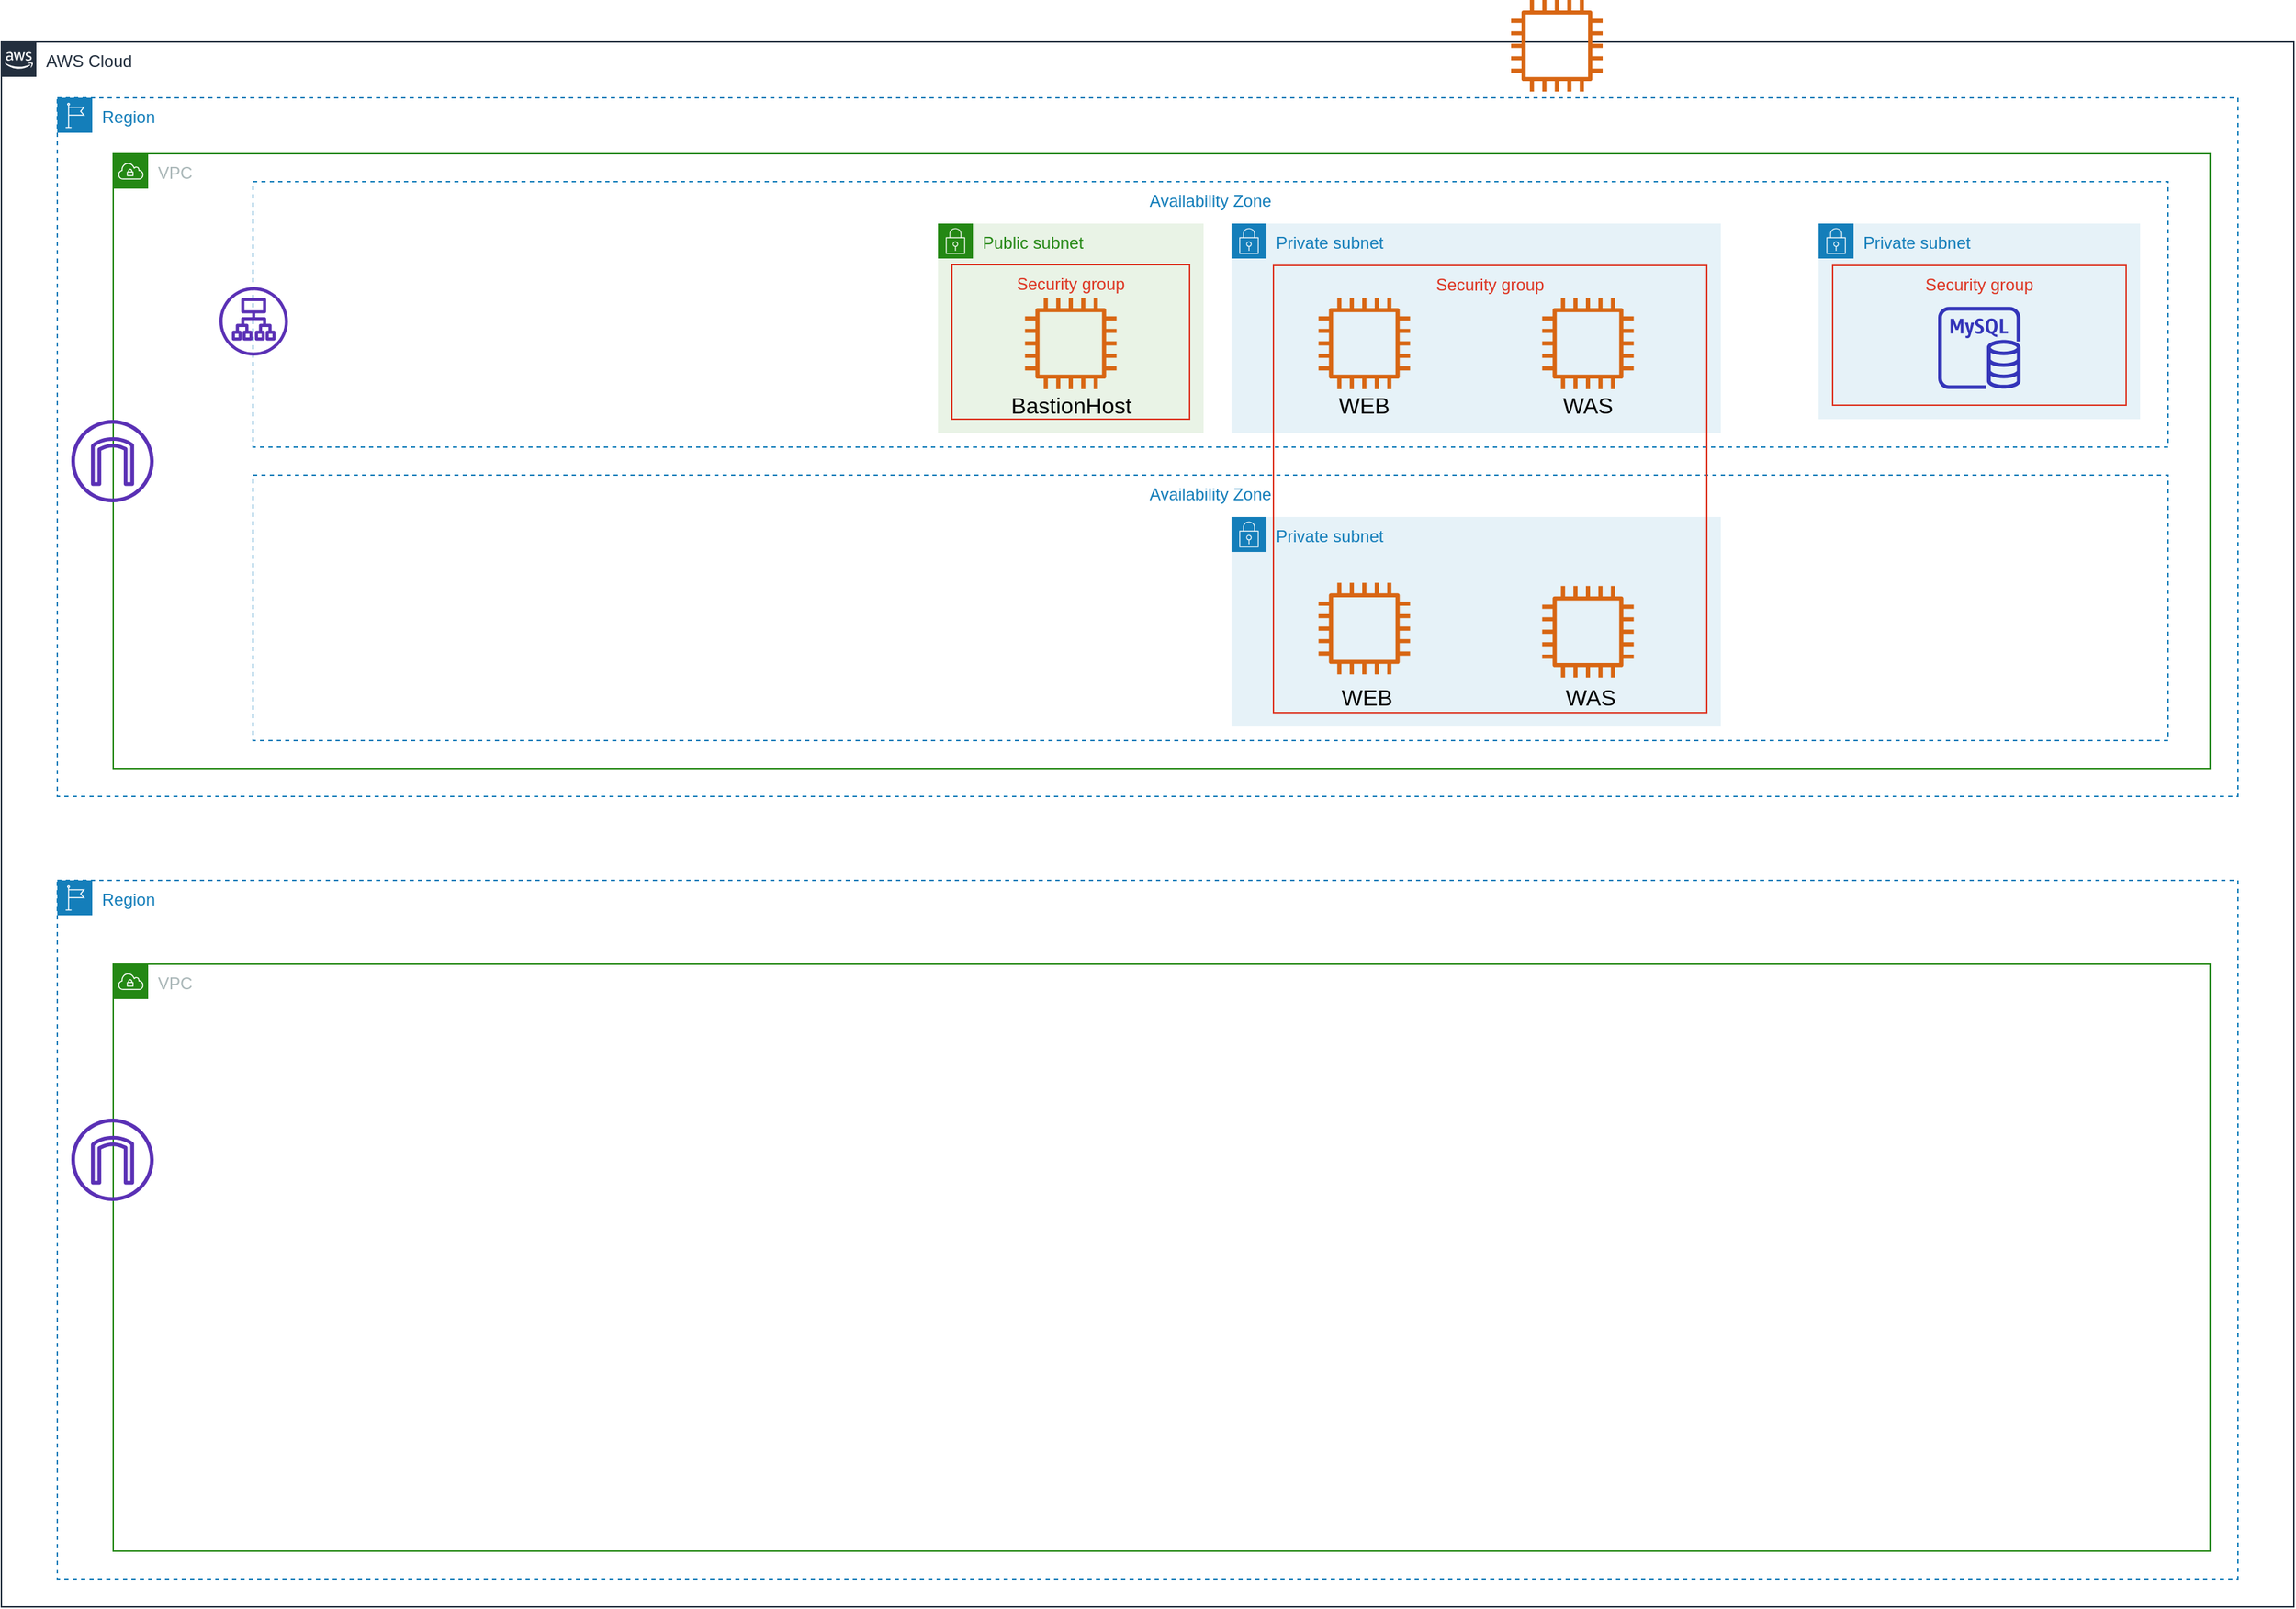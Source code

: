 <mxfile version="14.6.12" type="github" pages="2">
  <diagram id="Ht1M8jgEwFfnCIfOTk4-" name="Page-1">
    <mxGraphModel dx="2551" dy="2286" grid="1" gridSize="10" guides="1" tooltips="1" connect="1" arrows="1" fold="1" page="1" pageScale="1" pageWidth="1920" pageHeight="1200" math="0" shadow="0">
      <root>
        <mxCell id="0" />
        <mxCell id="1" parent="0" />
        <mxCell id="cy6ETndcfH0MfywffZtR-1" value="AWS Cloud" style="points=[[0,0],[0.25,0],[0.5,0],[0.75,0],[1,0],[1,0.25],[1,0.5],[1,0.75],[1,1],[0.75,1],[0.5,1],[0.25,1],[0,1],[0,0.75],[0,0.5],[0,0.25]];outlineConnect=0;gradientColor=none;html=1;whiteSpace=wrap;fontSize=12;fontStyle=0;shape=mxgraph.aws4.group;grIcon=mxgraph.aws4.group_aws_cloud_alt;strokeColor=#232F3E;fillColor=none;verticalAlign=top;align=left;spacingLeft=30;fontColor=#232F3E;dashed=0;" vertex="1" parent="1">
          <mxGeometry x="240" y="40" width="1640" height="1120" as="geometry" />
        </mxCell>
        <mxCell id="cy6ETndcfH0MfywffZtR-2" value="Region" style="points=[[0,0],[0.25,0],[0.5,0],[0.75,0],[1,0],[1,0.25],[1,0.5],[1,0.75],[1,1],[0.75,1],[0.5,1],[0.25,1],[0,1],[0,0.75],[0,0.5],[0,0.25]];outlineConnect=0;gradientColor=none;html=1;whiteSpace=wrap;fontSize=12;fontStyle=0;shape=mxgraph.aws4.group;grIcon=mxgraph.aws4.group_region;strokeColor=#147EBA;fillColor=none;verticalAlign=top;align=left;spacingLeft=30;fontColor=#147EBA;dashed=1;" vertex="1" parent="1">
          <mxGeometry x="280" y="80" width="1560" height="500" as="geometry" />
        </mxCell>
        <mxCell id="cy6ETndcfH0MfywffZtR-3" value="VPC" style="points=[[0,0],[0.25,0],[0.5,0],[0.75,0],[1,0],[1,0.25],[1,0.5],[1,0.75],[1,1],[0.75,1],[0.5,1],[0.25,1],[0,1],[0,0.75],[0,0.5],[0,0.25]];outlineConnect=0;gradientColor=none;html=1;whiteSpace=wrap;fontSize=12;fontStyle=0;shape=mxgraph.aws4.group;grIcon=mxgraph.aws4.group_vpc;strokeColor=#248814;fillColor=none;verticalAlign=top;align=left;spacingLeft=30;fontColor=#AAB7B8;dashed=0;" vertex="1" parent="1">
          <mxGeometry x="320" y="120" width="1500" height="440" as="geometry" />
        </mxCell>
        <mxCell id="cy6ETndcfH0MfywffZtR-4" value="Availability Zone" style="fillColor=none;strokeColor=#147EBA;dashed=1;verticalAlign=top;fontStyle=0;fontColor=#147EBA;" vertex="1" parent="1">
          <mxGeometry x="420" y="140" width="1370" height="190" as="geometry" />
        </mxCell>
        <mxCell id="cy6ETndcfH0MfywffZtR-5" value="Private subnet" style="points=[[0,0],[0.25,0],[0.5,0],[0.75,0],[1,0],[1,0.25],[1,0.5],[1,0.75],[1,1],[0.75,1],[0.5,1],[0.25,1],[0,1],[0,0.75],[0,0.5],[0,0.25]];outlineConnect=0;gradientColor=none;html=1;whiteSpace=wrap;fontSize=12;fontStyle=0;shape=mxgraph.aws4.group;grIcon=mxgraph.aws4.group_security_group;grStroke=0;strokeColor=#147EBA;fillColor=#E6F2F8;verticalAlign=top;align=left;spacingLeft=30;fontColor=#147EBA;dashed=0;" vertex="1" parent="1">
          <mxGeometry x="1540" y="170" width="230" height="140" as="geometry" />
        </mxCell>
        <mxCell id="cy6ETndcfH0MfywffZtR-7" value="" style="outlineConnect=0;fontColor=#232F3E;gradientColor=none;fillColor=#5A30B5;strokeColor=none;dashed=0;verticalLabelPosition=bottom;verticalAlign=top;align=center;html=1;fontSize=12;fontStyle=0;aspect=fixed;pointerEvents=1;shape=mxgraph.aws4.internet_gateway;" vertex="1" parent="1">
          <mxGeometry x="290" y="310.5" width="59" height="59" as="geometry" />
        </mxCell>
        <mxCell id="cy6ETndcfH0MfywffZtR-9" value="" style="outlineConnect=0;fontColor=#232F3E;gradientColor=none;fillColor=#5A30B5;strokeColor=none;dashed=0;verticalLabelPosition=bottom;verticalAlign=top;align=center;html=1;fontSize=12;fontStyle=0;aspect=fixed;pointerEvents=1;shape=mxgraph.aws4.application_load_balancer;" vertex="1" parent="1">
          <mxGeometry x="396" y="215.5" width="49" height="49" as="geometry" />
        </mxCell>
        <mxCell id="cy6ETndcfH0MfywffZtR-12" value="Security group" style="fillColor=none;strokeColor=#DD3522;verticalAlign=top;fontStyle=0;fontColor=#DD3522;" vertex="1" parent="1">
          <mxGeometry x="1550" y="200" width="210" height="100" as="geometry" />
        </mxCell>
        <mxCell id="cy6ETndcfH0MfywffZtR-13" value="" style="outlineConnect=0;fontColor=#232F3E;gradientColor=none;fillColor=#3334B9;strokeColor=none;dashed=0;verticalLabelPosition=bottom;verticalAlign=top;align=center;html=1;fontSize=12;fontStyle=0;aspect=fixed;pointerEvents=1;shape=mxgraph.aws4.rds_mysql_instance;" vertex="1" parent="1">
          <mxGeometry x="1625.5" y="229.5" width="59" height="59" as="geometry" />
        </mxCell>
        <mxCell id="cy6ETndcfH0MfywffZtR-23" value="Region" style="points=[[0,0],[0.25,0],[0.5,0],[0.75,0],[1,0],[1,0.25],[1,0.5],[1,0.75],[1,1],[0.75,1],[0.5,1],[0.25,1],[0,1],[0,0.75],[0,0.5],[0,0.25]];outlineConnect=0;gradientColor=none;html=1;whiteSpace=wrap;fontSize=12;fontStyle=0;shape=mxgraph.aws4.group;grIcon=mxgraph.aws4.group_region;strokeColor=#147EBA;fillColor=none;verticalAlign=top;align=left;spacingLeft=30;fontColor=#147EBA;dashed=1;" vertex="1" parent="1">
          <mxGeometry x="280" y="640" width="1560" height="500" as="geometry" />
        </mxCell>
        <mxCell id="cy6ETndcfH0MfywffZtR-24" value="VPC" style="points=[[0,0],[0.25,0],[0.5,0],[0.75,0],[1,0],[1,0.25],[1,0.5],[1,0.75],[1,1],[0.75,1],[0.5,1],[0.25,1],[0,1],[0,0.75],[0,0.5],[0,0.25]];outlineConnect=0;gradientColor=none;html=1;whiteSpace=wrap;fontSize=12;fontStyle=0;shape=mxgraph.aws4.group;grIcon=mxgraph.aws4.group_vpc;strokeColor=#248814;fillColor=none;verticalAlign=top;align=left;spacingLeft=30;fontColor=#AAB7B8;dashed=0;" vertex="1" parent="1">
          <mxGeometry x="320" y="700" width="1500" height="420" as="geometry" />
        </mxCell>
        <mxCell id="cy6ETndcfH0MfywffZtR-28" value="" style="outlineConnect=0;fontColor=#232F3E;gradientColor=none;fillColor=#5A30B5;strokeColor=none;dashed=0;verticalLabelPosition=bottom;verticalAlign=top;align=center;html=1;fontSize=12;fontStyle=0;aspect=fixed;pointerEvents=1;shape=mxgraph.aws4.internet_gateway;" vertex="1" parent="1">
          <mxGeometry x="290" y="810.5" width="59" height="59" as="geometry" />
        </mxCell>
        <mxCell id="cy6ETndcfH0MfywffZtR-33" value="Availability Zone" style="fillColor=none;strokeColor=#147EBA;dashed=1;verticalAlign=top;fontStyle=0;fontColor=#147EBA;" vertex="1" parent="1">
          <mxGeometry x="420" y="350" width="1370" height="190" as="geometry" />
        </mxCell>
        <mxCell id="cy6ETndcfH0MfywffZtR-34" value="Private subnet" style="points=[[0,0],[0.25,0],[0.5,0],[0.75,0],[1,0],[1,0.25],[1,0.5],[1,0.75],[1,1],[0.75,1],[0.5,1],[0.25,1],[0,1],[0,0.75],[0,0.5],[0,0.25]];outlineConnect=0;gradientColor=none;html=1;whiteSpace=wrap;fontSize=12;fontStyle=0;shape=mxgraph.aws4.group;grIcon=mxgraph.aws4.group_security_group;grStroke=0;strokeColor=#147EBA;fillColor=#E6F2F8;verticalAlign=top;align=left;spacingLeft=30;fontColor=#147EBA;dashed=0;" vertex="1" parent="1">
          <mxGeometry x="1120" y="170" width="350" height="150" as="geometry" />
        </mxCell>
        <mxCell id="cy6ETndcfH0MfywffZtR-37" value="&lt;font style=&quot;font-size: 16px&quot;&gt;WEB&lt;/font&gt;" style="text;html=1;strokeColor=none;fillColor=none;align=center;verticalAlign=middle;whiteSpace=wrap;rounded=0;" vertex="1" parent="1">
          <mxGeometry x="1195" y="289.75" width="40" height="20" as="geometry" />
        </mxCell>
        <mxCell id="cy6ETndcfH0MfywffZtR-38" value="&lt;font style=&quot;font-size: 16px&quot;&gt;WAS&lt;/font&gt;" style="text;html=1;strokeColor=none;fillColor=none;align=center;verticalAlign=middle;whiteSpace=wrap;rounded=0;" vertex="1" parent="1">
          <mxGeometry x="1355" y="289.75" width="40" height="20" as="geometry" />
        </mxCell>
        <mxCell id="cy6ETndcfH0MfywffZtR-39" value="Private subnet" style="points=[[0,0],[0.25,0],[0.5,0],[0.75,0],[1,0],[1,0.25],[1,0.5],[1,0.75],[1,1],[0.75,1],[0.5,1],[0.25,1],[0,1],[0,0.75],[0,0.5],[0,0.25]];outlineConnect=0;gradientColor=none;html=1;whiteSpace=wrap;fontSize=12;fontStyle=0;shape=mxgraph.aws4.group;grIcon=mxgraph.aws4.group_security_group;grStroke=0;strokeColor=#147EBA;fillColor=#E6F2F8;verticalAlign=top;align=left;spacingLeft=30;fontColor=#147EBA;dashed=0;" vertex="1" parent="1">
          <mxGeometry x="1120" y="380" width="350" height="150" as="geometry" />
        </mxCell>
        <mxCell id="cy6ETndcfH0MfywffZtR-42" value="&lt;font style=&quot;font-size: 16px&quot;&gt;WEB&lt;/font&gt;" style="text;html=1;strokeColor=none;fillColor=none;align=center;verticalAlign=middle;whiteSpace=wrap;rounded=0;" vertex="1" parent="1">
          <mxGeometry x="1197" y="498.5" width="40" height="20" as="geometry" />
        </mxCell>
        <mxCell id="cy6ETndcfH0MfywffZtR-43" value="&lt;font style=&quot;font-size: 16px&quot;&gt;WAS&lt;/font&gt;" style="text;html=1;strokeColor=none;fillColor=none;align=center;verticalAlign=middle;whiteSpace=wrap;rounded=0;" vertex="1" parent="1">
          <mxGeometry x="1357" y="498.5" width="40" height="20" as="geometry" />
        </mxCell>
        <mxCell id="cy6ETndcfH0MfywffZtR-46" value="Public subnet" style="points=[[0,0],[0.25,0],[0.5,0],[0.75,0],[1,0],[1,0.25],[1,0.5],[1,0.75],[1,1],[0.75,1],[0.5,1],[0.25,1],[0,1],[0,0.75],[0,0.5],[0,0.25]];outlineConnect=0;gradientColor=none;html=1;whiteSpace=wrap;fontSize=12;fontStyle=0;shape=mxgraph.aws4.group;grIcon=mxgraph.aws4.group_security_group;grStroke=0;strokeColor=#248814;fillColor=#E9F3E6;verticalAlign=top;align=left;spacingLeft=30;fontColor=#248814;dashed=0;" vertex="1" parent="1">
          <mxGeometry x="910" y="170" width="190" height="150" as="geometry" />
        </mxCell>
        <mxCell id="cy6ETndcfH0MfywffZtR-47" value="Security group" style="fillColor=none;strokeColor=#DD3522;verticalAlign=top;fontStyle=0;fontColor=#DD3522;" vertex="1" parent="1">
          <mxGeometry x="920" y="199.5" width="170" height="110.5" as="geometry" />
        </mxCell>
        <mxCell id="cy6ETndcfH0MfywffZtR-50" value="" style="outlineConnect=0;fontColor=#232F3E;gradientColor=none;fillColor=#D86613;strokeColor=none;dashed=0;verticalLabelPosition=bottom;verticalAlign=top;align=center;html=1;fontSize=12;fontStyle=0;aspect=fixed;pointerEvents=1;shape=mxgraph.aws4.instance2;" vertex="1" parent="1">
          <mxGeometry x="1320" y="10" width="65.5" height="65.5" as="geometry" />
        </mxCell>
        <mxCell id="cy6ETndcfH0MfywffZtR-51" value="" style="outlineConnect=0;fontColor=#232F3E;gradientColor=none;fillColor=#D86613;strokeColor=none;dashed=0;verticalLabelPosition=bottom;verticalAlign=top;align=center;html=1;fontSize=12;fontStyle=0;aspect=fixed;pointerEvents=1;shape=mxgraph.aws4.instance2;" vertex="1" parent="1">
          <mxGeometry x="972.25" y="223" width="65.5" height="65.5" as="geometry" />
        </mxCell>
        <mxCell id="cy6ETndcfH0MfywffZtR-52" value="" style="outlineConnect=0;fontColor=#232F3E;gradientColor=none;fillColor=#D86613;strokeColor=none;dashed=0;verticalLabelPosition=bottom;verticalAlign=top;align=center;html=1;fontSize=12;fontStyle=0;aspect=fixed;pointerEvents=1;shape=mxgraph.aws4.instance2;" vertex="1" parent="1">
          <mxGeometry x="1182.25" y="223" width="65.5" height="65.5" as="geometry" />
        </mxCell>
        <mxCell id="cy6ETndcfH0MfywffZtR-53" value="" style="outlineConnect=0;fontColor=#232F3E;gradientColor=none;fillColor=#D86613;strokeColor=none;dashed=0;verticalLabelPosition=bottom;verticalAlign=top;align=center;html=1;fontSize=12;fontStyle=0;aspect=fixed;pointerEvents=1;shape=mxgraph.aws4.instance2;" vertex="1" parent="1">
          <mxGeometry x="1342.25" y="223" width="65.5" height="65.5" as="geometry" />
        </mxCell>
        <mxCell id="cy6ETndcfH0MfywffZtR-54" value="" style="outlineConnect=0;fontColor=#232F3E;gradientColor=none;fillColor=#D86613;strokeColor=none;dashed=0;verticalLabelPosition=bottom;verticalAlign=top;align=center;html=1;fontSize=12;fontStyle=0;aspect=fixed;pointerEvents=1;shape=mxgraph.aws4.instance2;" vertex="1" parent="1">
          <mxGeometry x="1182.25" y="427.13" width="65.5" height="65.5" as="geometry" />
        </mxCell>
        <mxCell id="cy6ETndcfH0MfywffZtR-55" value="" style="outlineConnect=0;fontColor=#232F3E;gradientColor=none;fillColor=#D86613;strokeColor=none;dashed=0;verticalLabelPosition=bottom;verticalAlign=top;align=center;html=1;fontSize=12;fontStyle=0;aspect=fixed;pointerEvents=1;shape=mxgraph.aws4.instance2;" vertex="1" parent="1">
          <mxGeometry x="1342.25" y="429.38" width="65.5" height="65.5" as="geometry" />
        </mxCell>
        <mxCell id="cy6ETndcfH0MfywffZtR-56" value="&lt;font size=&quot;3&quot;&gt;BastionHost&lt;/font&gt;" style="text;html=1;strokeColor=none;fillColor=none;align=center;verticalAlign=middle;whiteSpace=wrap;rounded=0;" vertex="1" parent="1">
          <mxGeometry x="957.5" y="289.75" width="95" height="20" as="geometry" />
        </mxCell>
        <mxCell id="cy6ETndcfH0MfywffZtR-57" value="Security group" style="fillColor=none;strokeColor=#DD3522;verticalAlign=top;fontStyle=0;fontColor=#DD3522;" vertex="1" parent="1">
          <mxGeometry x="1150" y="200" width="310" height="320" as="geometry" />
        </mxCell>
      </root>
    </mxGraphModel>
  </diagram>
  <diagram id="iWDcbCsNbG89AnMKR7Va" name="Page-2">
    <mxGraphModel dx="1488" dy="1333" grid="1" gridSize="10" guides="1" tooltips="1" connect="1" arrows="1" fold="1" page="1" pageScale="1" pageWidth="1920" pageHeight="1200" math="0" shadow="0">
      <root>
        <mxCell id="XeVW6aaBt2hBlzPnMe3L-0" />
        <mxCell id="XeVW6aaBt2hBlzPnMe3L-1" parent="XeVW6aaBt2hBlzPnMe3L-0" />
        <mxCell id="xAv5uIki-PpR82j_W4D4-0" value="AWS Cloud" style="points=[[0,0],[0.25,0],[0.5,0],[0.75,0],[1,0],[1,0.25],[1,0.5],[1,0.75],[1,1],[0.75,1],[0.5,1],[0.25,1],[0,1],[0,0.75],[0,0.5],[0,0.25]];outlineConnect=0;gradientColor=none;html=1;whiteSpace=wrap;fontSize=12;fontStyle=0;shape=mxgraph.aws4.group;grIcon=mxgraph.aws4.group_aws_cloud_alt;strokeColor=#232F3E;fillColor=none;verticalAlign=top;align=left;spacingLeft=30;fontColor=#232F3E;dashed=0;" vertex="1" parent="XeVW6aaBt2hBlzPnMe3L-1">
          <mxGeometry x="240" y="40" width="800" height="1090" as="geometry" />
        </mxCell>
        <mxCell id="xAv5uIki-PpR82j_W4D4-1" value="Region" style="points=[[0,0],[0.25,0],[0.5,0],[0.75,0],[1,0],[1,0.25],[1,0.5],[1,0.75],[1,1],[0.75,1],[0.5,1],[0.25,1],[0,1],[0,0.75],[0,0.5],[0,0.25]];outlineConnect=0;gradientColor=none;html=1;whiteSpace=wrap;fontSize=12;fontStyle=0;shape=mxgraph.aws4.group;grIcon=mxgraph.aws4.group_region;strokeColor=#147EBA;fillColor=none;verticalAlign=top;align=left;spacingLeft=30;fontColor=#147EBA;dashed=1;" vertex="1" parent="XeVW6aaBt2hBlzPnMe3L-1">
          <mxGeometry x="260" y="70" width="760" height="1050" as="geometry" />
        </mxCell>
        <mxCell id="xAv5uIki-PpR82j_W4D4-2" value="VPC" style="points=[[0,0],[0.25,0],[0.5,0],[0.75,0],[1,0],[1,0.25],[1,0.5],[1,0.75],[1,1],[0.75,1],[0.5,1],[0.25,1],[0,1],[0,0.75],[0,0.5],[0,0.25]];outlineConnect=0;gradientColor=none;html=1;whiteSpace=wrap;fontSize=12;fontStyle=0;shape=mxgraph.aws4.group;grIcon=mxgraph.aws4.group_vpc;strokeColor=#248814;fillColor=none;verticalAlign=top;align=left;spacingLeft=30;fontColor=#AAB7B8;dashed=0;" vertex="1" parent="XeVW6aaBt2hBlzPnMe3L-1">
          <mxGeometry x="280" y="110" width="720" height="990" as="geometry" />
        </mxCell>
        <mxCell id="htYIkZqDp2M51uO-s64P-0" value="Availability Zone 2" style="fillColor=none;strokeColor=#147EBA;dashed=1;verticalAlign=top;fontStyle=0;fontColor=#147EBA;" vertex="1" parent="XeVW6aaBt2hBlzPnMe3L-1">
          <mxGeometry x="720" y="150" width="260" height="830" as="geometry" />
        </mxCell>
        <mxCell id="htYIkZqDp2M51uO-s64P-27" value="Private subnet" style="points=[[0,0],[0.25,0],[0.5,0],[0.75,0],[1,0],[1,0.25],[1,0.5],[1,0.75],[1,1],[0.75,1],[0.5,1],[0.25,1],[0,1],[0,0.75],[0,0.5],[0,0.25]];outlineConnect=0;gradientColor=none;html=1;whiteSpace=wrap;fontSize=12;fontStyle=0;shape=mxgraph.aws4.group;grIcon=mxgraph.aws4.group_security_group;grStroke=0;strokeColor=#147EBA;fillColor=#E6F2F8;verticalAlign=top;align=left;spacingLeft=30;fontColor=#147EBA;dashed=0;" vertex="1" parent="XeVW6aaBt2hBlzPnMe3L-1">
          <mxGeometry x="730" y="590" width="240" height="170" as="geometry" />
        </mxCell>
        <mxCell id="xAv5uIki-PpR82j_W4D4-3" value="Availability Zone 1" style="fillColor=none;strokeColor=#147EBA;dashed=1;verticalAlign=top;fontStyle=0;fontColor=#147EBA;" vertex="1" parent="XeVW6aaBt2hBlzPnMe3L-1">
          <mxGeometry x="370" y="150" width="260" height="830" as="geometry" />
        </mxCell>
        <mxCell id="xAv5uIki-PpR82j_W4D4-19" value="Public subnet" style="points=[[0,0],[0.25,0],[0.5,0],[0.75,0],[1,0],[1,0.25],[1,0.5],[1,0.75],[1,1],[0.75,1],[0.5,1],[0.25,1],[0,1],[0,0.75],[0,0.5],[0,0.25]];outlineConnect=0;gradientColor=none;html=1;whiteSpace=wrap;fontSize=12;fontStyle=0;shape=mxgraph.aws4.group;grIcon=mxgraph.aws4.group_security_group;grStroke=0;strokeColor=#248814;fillColor=#E9F3E6;verticalAlign=top;align=left;spacingLeft=30;fontColor=#248814;dashed=0;" vertex="1" parent="XeVW6aaBt2hBlzPnMe3L-1">
          <mxGeometry x="380" y="190" width="240" height="150" as="geometry" />
        </mxCell>
        <mxCell id="xAv5uIki-PpR82j_W4D4-20" value="Security group" style="fillColor=none;strokeColor=#DD3522;verticalAlign=top;fontStyle=0;fontColor=#DD3522;fontSize=11;" vertex="1" parent="XeVW6aaBt2hBlzPnMe3L-1">
          <mxGeometry x="390" y="219.5" width="220" height="110.5" as="geometry" />
        </mxCell>
        <mxCell id="xAv5uIki-PpR82j_W4D4-22" value="" style="outlineConnect=0;fontColor=#232F3E;gradientColor=none;fillColor=#D86613;strokeColor=none;dashed=0;verticalLabelPosition=bottom;verticalAlign=top;align=center;html=1;fontSize=12;fontStyle=0;aspect=fixed;pointerEvents=1;shape=mxgraph.aws4.instance2;" vertex="1" parent="XeVW6aaBt2hBlzPnMe3L-1">
          <mxGeometry x="470.88" y="247.25" width="55" height="55" as="geometry" />
        </mxCell>
        <mxCell id="xAv5uIki-PpR82j_W4D4-27" value="&lt;font size=&quot;3&quot;&gt;Bastion Host&lt;/font&gt;" style="text;html=1;strokeColor=none;fillColor=none;align=center;verticalAlign=middle;whiteSpace=wrap;rounded=0;" vertex="1" parent="XeVW6aaBt2hBlzPnMe3L-1">
          <mxGeometry x="452.5" y="310" width="95" height="20" as="geometry" />
        </mxCell>
        <mxCell id="htYIkZqDp2M51uO-s64P-1" value="Public subnet" style="points=[[0,0],[0.25,0],[0.5,0],[0.75,0],[1,0],[1,0.25],[1,0.5],[1,0.75],[1,1],[0.75,1],[0.5,1],[0.25,1],[0,1],[0,0.75],[0,0.5],[0,0.25]];outlineConnect=0;gradientColor=none;html=1;whiteSpace=wrap;fontSize=12;fontStyle=0;shape=mxgraph.aws4.group;grIcon=mxgraph.aws4.group_security_group;grStroke=0;strokeColor=#248814;fillColor=#E9F3E6;verticalAlign=top;align=left;spacingLeft=30;fontColor=#248814;dashed=0;" vertex="1" parent="XeVW6aaBt2hBlzPnMe3L-1">
          <mxGeometry x="380" y="380" width="240" height="170" as="geometry" />
        </mxCell>
        <mxCell id="htYIkZqDp2M51uO-s64P-2" value="&lt;font style=&quot;font-size: 16px&quot;&gt;WEB&lt;/font&gt;" style="text;html=1;strokeColor=none;fillColor=none;align=center;verticalAlign=middle;whiteSpace=wrap;rounded=0;" vertex="1" parent="XeVW6aaBt2hBlzPnMe3L-1">
          <mxGeometry x="423.38" y="510" width="40" height="20" as="geometry" />
        </mxCell>
        <mxCell id="htYIkZqDp2M51uO-s64P-3" value="" style="outlineConnect=0;fontColor=#232F3E;gradientColor=none;fillColor=#D86613;strokeColor=none;dashed=0;verticalLabelPosition=bottom;verticalAlign=top;align=center;html=1;fontSize=12;fontStyle=0;aspect=fixed;pointerEvents=1;shape=mxgraph.aws4.instance2;" vertex="1" parent="XeVW6aaBt2hBlzPnMe3L-1">
          <mxGeometry x="415.88" y="445.13" width="55" height="55" as="geometry" />
        </mxCell>
        <mxCell id="htYIkZqDp2M51uO-s64P-4" value="Public subnet" style="points=[[0,0],[0.25,0],[0.5,0],[0.75,0],[1,0],[1,0.25],[1,0.5],[1,0.75],[1,1],[0.75,1],[0.5,1],[0.25,1],[0,1],[0,0.75],[0,0.5],[0,0.25]];outlineConnect=0;gradientColor=none;html=1;whiteSpace=wrap;fontSize=12;fontStyle=0;shape=mxgraph.aws4.group;grIcon=mxgraph.aws4.group_security_group;grStroke=0;strokeColor=#248814;fillColor=#E9F3E6;verticalAlign=top;align=left;spacingLeft=30;fontColor=#248814;dashed=0;" vertex="1" parent="XeVW6aaBt2hBlzPnMe3L-1">
          <mxGeometry x="730" y="380" width="240" height="170" as="geometry" />
        </mxCell>
        <mxCell id="htYIkZqDp2M51uO-s64P-7" value="Security group" style="fillColor=none;strokeColor=#DD3522;verticalAlign=top;fontStyle=0;fontColor=#DD3522;fontSize=11;" vertex="1" parent="XeVW6aaBt2hBlzPnMe3L-1">
          <mxGeometry x="390" y="410" width="570" height="130" as="geometry" />
        </mxCell>
        <mxCell id="htYIkZqDp2M51uO-s64P-9" value="&lt;font style=&quot;font-size: 11px&quot;&gt;Auto Scaling group&lt;/font&gt;" style="points=[[0,0],[0.25,0],[0.5,0],[0.75,0],[1,0],[1,0.25],[1,0.5],[1,0.75],[1,1],[0.75,1],[0.5,1],[0.25,1],[0,1],[0,0.75],[0,0.5],[0,0.25]];outlineConnect=0;gradientColor=none;html=1;whiteSpace=wrap;fontSize=12;fontStyle=0;shape=mxgraph.aws4.groupCenter;grIcon=mxgraph.aws4.group_auto_scaling_group;grStroke=1;strokeColor=#D86613;fillColor=none;verticalAlign=top;align=center;fontColor=#D86613;dashed=1;spacingTop=25;" vertex="1" parent="XeVW6aaBt2hBlzPnMe3L-1">
          <mxGeometry x="500" y="440" width="350" height="90" as="geometry" />
        </mxCell>
        <mxCell id="htYIkZqDp2M51uO-s64P-10" value="&lt;font style=&quot;font-size: 11px;&quot;&gt;AutoScaling&lt;br style=&quot;font-size: 11px;&quot;&gt;Instance&lt;br style=&quot;font-size: 11px;&quot;&gt;&lt;/font&gt;" style="text;html=1;strokeColor=none;fillColor=none;align=center;verticalAlign=middle;whiteSpace=wrap;rounded=0;fontSize=11;spacingTop=-6;" vertex="1" parent="XeVW6aaBt2hBlzPnMe3L-1">
          <mxGeometry x="514.63" y="505" width="97.25" height="30" as="geometry" />
        </mxCell>
        <mxCell id="htYIkZqDp2M51uO-s64P-11" value="" style="outlineConnect=0;fontColor=#232F3E;gradientColor=none;fillColor=#D86613;strokeColor=none;dashed=0;verticalLabelPosition=bottom;verticalAlign=top;align=center;html=1;fontSize=12;fontStyle=0;aspect=fixed;pointerEvents=1;shape=mxgraph.aws4.instance2;" vertex="1" parent="XeVW6aaBt2hBlzPnMe3L-1">
          <mxGeometry x="535.76" y="447.5" width="55" height="55" as="geometry" />
        </mxCell>
        <mxCell id="htYIkZqDp2M51uO-s64P-14" value="&lt;font style=&quot;font-size: 11px;&quot;&gt;AutoScaling&lt;br style=&quot;font-size: 11px;&quot;&gt;Instance&lt;br style=&quot;font-size: 11px;&quot;&gt;&lt;/font&gt;" style="text;html=1;strokeColor=none;fillColor=none;align=center;verticalAlign=middle;whiteSpace=wrap;rounded=0;fontSize=11;spacingTop=-6;" vertex="1" parent="XeVW6aaBt2hBlzPnMe3L-1">
          <mxGeometry x="730" y="505" width="97.25" height="30" as="geometry" />
        </mxCell>
        <mxCell id="htYIkZqDp2M51uO-s64P-15" value="" style="outlineConnect=0;fontColor=#232F3E;gradientColor=none;fillColor=#D86613;strokeColor=none;dashed=0;verticalLabelPosition=bottom;verticalAlign=top;align=center;html=1;fontSize=12;fontStyle=0;aspect=fixed;pointerEvents=1;shape=mxgraph.aws4.instance2;" vertex="1" parent="XeVW6aaBt2hBlzPnMe3L-1">
          <mxGeometry x="749.25" y="447.5" width="55" height="55" as="geometry" />
        </mxCell>
        <mxCell id="htYIkZqDp2M51uO-s64P-16" value="Private subnet" style="points=[[0,0],[0.25,0],[0.5,0],[0.75,0],[1,0],[1,0.25],[1,0.5],[1,0.75],[1,1],[0.75,1],[0.5,1],[0.25,1],[0,1],[0,0.75],[0,0.5],[0,0.25]];outlineConnect=0;gradientColor=none;html=1;whiteSpace=wrap;fontSize=12;fontStyle=0;shape=mxgraph.aws4.group;grIcon=mxgraph.aws4.group_security_group;grStroke=0;strokeColor=#147EBA;fillColor=#E6F2F8;verticalAlign=top;align=left;spacingLeft=30;fontColor=#147EBA;dashed=0;" vertex="1" parent="XeVW6aaBt2hBlzPnMe3L-1">
          <mxGeometry x="380" y="590" width="240" height="170" as="geometry" />
        </mxCell>
        <mxCell id="htYIkZqDp2M51uO-s64P-18" value="&lt;font style=&quot;font-size: 16px&quot;&gt;WAS&lt;/font&gt;" style="text;html=1;strokeColor=none;fillColor=none;align=center;verticalAlign=middle;whiteSpace=wrap;rounded=0;" vertex="1" parent="XeVW6aaBt2hBlzPnMe3L-1">
          <mxGeometry x="423.38" y="720" width="40" height="20" as="geometry" />
        </mxCell>
        <mxCell id="htYIkZqDp2M51uO-s64P-19" value="" style="outlineConnect=0;fontColor=#232F3E;gradientColor=none;fillColor=#D86613;strokeColor=none;dashed=0;verticalLabelPosition=bottom;verticalAlign=top;align=center;html=1;fontSize=12;fontStyle=0;aspect=fixed;pointerEvents=1;shape=mxgraph.aws4.instance2;" vertex="1" parent="XeVW6aaBt2hBlzPnMe3L-1">
          <mxGeometry x="415.88" y="660" width="55" height="55" as="geometry" />
        </mxCell>
        <mxCell id="htYIkZqDp2M51uO-s64P-20" value="Security group" style="fillColor=none;strokeColor=#DD3522;verticalAlign=top;fontStyle=0;fontColor=#DD3522;fontSize=11;" vertex="1" parent="XeVW6aaBt2hBlzPnMe3L-1">
          <mxGeometry x="390" y="620" width="570" height="130" as="geometry" />
        </mxCell>
        <mxCell id="htYIkZqDp2M51uO-s64P-21" value="&lt;font style=&quot;font-size: 11px&quot;&gt;Auto Scaling group&lt;/font&gt;" style="points=[[0,0],[0.25,0],[0.5,0],[0.75,0],[1,0],[1,0.25],[1,0.5],[1,0.75],[1,1],[0.75,1],[0.5,1],[0.25,1],[0,1],[0,0.75],[0,0.5],[0,0.25]];outlineConnect=0;gradientColor=none;html=1;whiteSpace=wrap;fontSize=12;fontStyle=0;shape=mxgraph.aws4.groupCenter;grIcon=mxgraph.aws4.group_auto_scaling_group;grStroke=1;strokeColor=#D86613;fillColor=none;verticalAlign=top;align=center;fontColor=#D86613;dashed=1;spacingTop=25;" vertex="1" parent="XeVW6aaBt2hBlzPnMe3L-1">
          <mxGeometry x="500" y="650" width="350" height="90" as="geometry" />
        </mxCell>
        <mxCell id="htYIkZqDp2M51uO-s64P-22" value="&lt;font style=&quot;font-size: 11px;&quot;&gt;AutoScaling&lt;br style=&quot;font-size: 11px;&quot;&gt;Instance&lt;br style=&quot;font-size: 11px;&quot;&gt;&lt;/font&gt;" style="text;html=1;strokeColor=none;fillColor=none;align=center;verticalAlign=middle;whiteSpace=wrap;rounded=0;fontSize=11;spacingTop=-6;" vertex="1" parent="XeVW6aaBt2hBlzPnMe3L-1">
          <mxGeometry x="514.63" y="715" width="97.25" height="30" as="geometry" />
        </mxCell>
        <mxCell id="htYIkZqDp2M51uO-s64P-23" value="" style="outlineConnect=0;fontColor=#232F3E;gradientColor=none;fillColor=#D86613;strokeColor=none;dashed=0;verticalLabelPosition=bottom;verticalAlign=top;align=center;html=1;fontSize=12;fontStyle=0;aspect=fixed;pointerEvents=1;shape=mxgraph.aws4.instance2;" vertex="1" parent="XeVW6aaBt2hBlzPnMe3L-1">
          <mxGeometry x="535.76" y="658.5" width="55" height="55" as="geometry" />
        </mxCell>
        <mxCell id="htYIkZqDp2M51uO-s64P-25" value="&lt;font style=&quot;font-size: 11px;&quot;&gt;AutoScaling&lt;br style=&quot;font-size: 11px;&quot;&gt;Instance&lt;br style=&quot;font-size: 11px;&quot;&gt;&lt;/font&gt;" style="text;html=1;strokeColor=none;fillColor=none;align=center;verticalAlign=middle;whiteSpace=wrap;rounded=0;fontSize=11;spacingTop=-6;" vertex="1" parent="XeVW6aaBt2hBlzPnMe3L-1">
          <mxGeometry x="730" y="715" width="97.25" height="30" as="geometry" />
        </mxCell>
        <mxCell id="htYIkZqDp2M51uO-s64P-26" value="" style="outlineConnect=0;fontColor=#232F3E;gradientColor=none;fillColor=#D86613;strokeColor=none;dashed=0;verticalLabelPosition=bottom;verticalAlign=top;align=center;html=1;fontSize=12;fontStyle=0;aspect=fixed;pointerEvents=1;shape=mxgraph.aws4.instance2;" vertex="1" parent="XeVW6aaBt2hBlzPnMe3L-1">
          <mxGeometry x="749.25" y="658.5" width="55" height="55" as="geometry" />
        </mxCell>
        <mxCell id="htYIkZqDp2M51uO-s64P-28" value="Private subnet" style="points=[[0,0],[0.25,0],[0.5,0],[0.75,0],[1,0],[1,0.25],[1,0.5],[1,0.75],[1,1],[0.75,1],[0.5,1],[0.25,1],[0,1],[0,0.75],[0,0.5],[0,0.25]];outlineConnect=0;gradientColor=none;html=1;whiteSpace=wrap;fontSize=12;fontStyle=0;shape=mxgraph.aws4.group;grIcon=mxgraph.aws4.group_security_group;grStroke=0;strokeColor=#147EBA;fillColor=#E6F2F8;verticalAlign=top;align=left;spacingLeft=30;fontColor=#147EBA;dashed=0;" vertex="1" parent="XeVW6aaBt2hBlzPnMe3L-1">
          <mxGeometry x="730" y="800" width="240" height="170" as="geometry" />
        </mxCell>
        <mxCell id="htYIkZqDp2M51uO-s64P-29" value="Private subnet" style="points=[[0,0],[0.25,0],[0.5,0],[0.75,0],[1,0],[1,0.25],[1,0.5],[1,0.75],[1,1],[0.75,1],[0.5,1],[0.25,1],[0,1],[0,0.75],[0,0.5],[0,0.25]];outlineConnect=0;gradientColor=none;html=1;whiteSpace=wrap;fontSize=12;fontStyle=0;shape=mxgraph.aws4.group;grIcon=mxgraph.aws4.group_security_group;grStroke=0;strokeColor=#147EBA;fillColor=#E6F2F8;verticalAlign=top;align=left;spacingLeft=30;fontColor=#147EBA;dashed=0;" vertex="1" parent="XeVW6aaBt2hBlzPnMe3L-1">
          <mxGeometry x="380" y="800" width="240" height="170" as="geometry" />
        </mxCell>
        <mxCell id="htYIkZqDp2M51uO-s64P-31" value="Security group" style="fillColor=none;strokeColor=#DD3522;verticalAlign=top;fontStyle=0;fontColor=#DD3522;fontSize=11;" vertex="1" parent="XeVW6aaBt2hBlzPnMe3L-1">
          <mxGeometry x="390" y="830" width="220" height="130" as="geometry" />
        </mxCell>
        <mxCell id="htYIkZqDp2M51uO-s64P-32" value="Security group" style="fillColor=none;strokeColor=#DD3522;verticalAlign=top;fontStyle=0;fontColor=#DD3522;fontSize=11;" vertex="1" parent="XeVW6aaBt2hBlzPnMe3L-1">
          <mxGeometry x="740" y="830" width="220" height="130" as="geometry" />
        </mxCell>
        <mxCell id="htYIkZqDp2M51uO-s64P-106" style="edgeStyle=orthogonalEdgeStyle;rounded=0;orthogonalLoop=1;jettySize=auto;html=1;fontSize=11;strokeWidth=2;" edge="1" parent="XeVW6aaBt2hBlzPnMe3L-1" source="htYIkZqDp2M51uO-s64P-33" target="htYIkZqDp2M51uO-s64P-43">
          <mxGeometry relative="1" as="geometry" />
        </mxCell>
        <mxCell id="htYIkZqDp2M51uO-s64P-33" value="" style="outlineConnect=0;fontColor=#232F3E;gradientColor=none;fillColor=#3334B9;strokeColor=none;dashed=0;verticalLabelPosition=bottom;verticalAlign=top;align=center;html=1;fontSize=12;fontStyle=0;aspect=fixed;pointerEvents=1;shape=mxgraph.aws4.elasticache_for_redis;" vertex="1" parent="XeVW6aaBt2hBlzPnMe3L-1">
          <mxGeometry x="408.38" y="870.68" width="55" height="48.65" as="geometry" />
        </mxCell>
        <mxCell id="htYIkZqDp2M51uO-s64P-34" value="" style="points=[[0,0,0],[0.25,0,0],[0.5,0,0],[0.75,0,0],[1,0,0],[0,1,0],[0.25,1,0],[0.5,1,0],[0.75,1,0],[1,1,0],[0,0.25,0],[0,0.5,0],[0,0.75,0],[1,0.25,0],[1,0.5,0],[1,0.75,0]];points=[[0,0,0],[0.25,0,0],[0.5,0,0],[0.75,0,0],[1,0,0],[0,1,0],[0.25,1,0],[0.5,1,0],[0.75,1,0],[1,1,0],[0,0.25,0],[0,0.5,0],[0,0.75,0],[1,0.25,0],[1,0.5,0],[1,0.75,0]];outlineConnect=0;fontColor=#232F3E;gradientColor=#F34482;gradientDirection=north;fillColor=#BC1356;strokeColor=#ffffff;dashed=0;verticalLabelPosition=bottom;verticalAlign=top;align=center;html=1;fontSize=12;fontStyle=0;aspect=fixed;shape=mxgraph.aws4.resourceIcon;resIcon=mxgraph.aws4.cloudwatch_2;" vertex="1" parent="XeVW6aaBt2hBlzPnMe3L-1">
          <mxGeometry x="290" y="445.13" width="55" height="55" as="geometry" />
        </mxCell>
        <mxCell id="htYIkZqDp2M51uO-s64P-37" value="" style="outlineConnect=0;fontColor=#232F3E;gradientColor=none;fillColor=#5A30B5;strokeColor=none;dashed=0;verticalLabelPosition=bottom;verticalAlign=top;align=center;html=1;fontSize=12;fontStyle=0;aspect=fixed;pointerEvents=1;shape=mxgraph.aws4.internet_gateway;" vertex="1" parent="XeVW6aaBt2hBlzPnMe3L-1">
          <mxGeometry x="642.5" y="82" width="55" height="55" as="geometry" />
        </mxCell>
        <mxCell id="htYIkZqDp2M51uO-s64P-38" value="" style="outlineConnect=0;fontColor=#232F3E;gradientColor=none;fillColor=#5A30B5;strokeColor=none;dashed=0;verticalLabelPosition=bottom;verticalAlign=top;align=center;html=1;fontSize=12;fontStyle=0;aspect=fixed;pointerEvents=1;shape=mxgraph.aws4.application_load_balancer;" vertex="1" parent="XeVW6aaBt2hBlzPnMe3L-1">
          <mxGeometry x="642.5" y="190" width="55" height="55" as="geometry" />
        </mxCell>
        <mxCell id="htYIkZqDp2M51uO-s64P-41" value="&lt;font size=&quot;3&quot;&gt;Master&lt;/font&gt;" style="text;html=1;strokeColor=none;fillColor=none;align=center;verticalAlign=middle;whiteSpace=wrap;rounded=0;" vertex="1" parent="XeVW6aaBt2hBlzPnMe3L-1">
          <mxGeometry x="505.88" y="930" width="95" height="20" as="geometry" />
        </mxCell>
        <mxCell id="htYIkZqDp2M51uO-s64P-105" style="edgeStyle=orthogonalEdgeStyle;rounded=0;orthogonalLoop=1;jettySize=auto;html=1;fontSize=11;strokeWidth=2;" edge="1" parent="XeVW6aaBt2hBlzPnMe3L-1" source="htYIkZqDp2M51uO-s64P-43" target="htYIkZqDp2M51uO-s64P-44">
          <mxGeometry relative="1" as="geometry" />
        </mxCell>
        <mxCell id="htYIkZqDp2M51uO-s64P-43" value="" style="outlineConnect=0;fontColor=#232F3E;gradientColor=none;fillColor=#3334B9;strokeColor=none;dashed=0;verticalLabelPosition=bottom;verticalAlign=top;align=center;html=1;fontSize=12;fontStyle=0;aspect=fixed;pointerEvents=1;shape=mxgraph.aws4.rds_instance;" vertex="1" parent="XeVW6aaBt2hBlzPnMe3L-1">
          <mxGeometry x="525.88" y="867.505" width="55" height="55" as="geometry" />
        </mxCell>
        <mxCell id="htYIkZqDp2M51uO-s64P-44" value="" style="outlineConnect=0;fontColor=#232F3E;gradientColor=none;fillColor=#3334B9;strokeColor=none;dashed=0;verticalLabelPosition=bottom;verticalAlign=top;align=center;html=1;fontSize=12;fontStyle=0;aspect=fixed;pointerEvents=1;shape=mxgraph.aws4.rds_instance;" vertex="1" parent="XeVW6aaBt2hBlzPnMe3L-1">
          <mxGeometry x="822.5" y="867.5" width="55" height="55" as="geometry" />
        </mxCell>
        <mxCell id="htYIkZqDp2M51uO-s64P-45" value="&lt;font size=&quot;3&quot;&gt;Stand-by&lt;/font&gt;" style="text;html=1;strokeColor=none;fillColor=none;align=center;verticalAlign=middle;whiteSpace=wrap;rounded=0;" vertex="1" parent="XeVW6aaBt2hBlzPnMe3L-1">
          <mxGeometry x="802.5" y="930" width="95" height="20" as="geometry" />
        </mxCell>
        <mxCell id="htYIkZqDp2M51uO-s64P-46" value="&lt;font style=&quot;font-size: 11px&quot;&gt;ElastiCache&lt;br&gt;of Redis&lt;br style=&quot;font-size: 11px&quot;&gt;&lt;/font&gt;" style="text;html=1;strokeColor=none;fillColor=none;align=center;verticalAlign=middle;whiteSpace=wrap;rounded=0;fontSize=11;spacingTop=-6;" vertex="1" parent="XeVW6aaBt2hBlzPnMe3L-1">
          <mxGeometry x="387.26" y="930" width="97.25" height="30" as="geometry" />
        </mxCell>
        <mxCell id="htYIkZqDp2M51uO-s64P-99" style="edgeStyle=orthogonalEdgeStyle;rounded=0;orthogonalLoop=1;jettySize=auto;html=1;fontSize=11;strokeWidth=2;" edge="1" parent="XeVW6aaBt2hBlzPnMe3L-1" source="htYIkZqDp2M51uO-s64P-47" target="htYIkZqDp2M51uO-s64P-94">
          <mxGeometry relative="1" as="geometry" />
        </mxCell>
        <mxCell id="htYIkZqDp2M51uO-s64P-47" value="" style="outlineConnect=0;fontColor=#232F3E;gradientColor=none;fillColor=#277116;strokeColor=none;dashed=0;verticalLabelPosition=bottom;verticalAlign=top;align=center;html=1;fontSize=12;fontStyle=0;aspect=fixed;pointerEvents=1;shape=mxgraph.aws4.bucket_with_objects;" vertex="1" parent="XeVW6aaBt2hBlzPnMe3L-1">
          <mxGeometry x="642.5" y="1000" width="55" height="57.2" as="geometry" />
        </mxCell>
        <mxCell id="htYIkZqDp2M51uO-s64P-48" value="&lt;font size=&quot;3&quot;&gt;S3&lt;/font&gt;" style="text;html=1;strokeColor=none;fillColor=none;align=center;verticalAlign=middle;whiteSpace=wrap;rounded=0;" vertex="1" parent="XeVW6aaBt2hBlzPnMe3L-1">
          <mxGeometry x="622.5" y="1069" width="95" height="20" as="geometry" />
        </mxCell>
        <mxCell id="htYIkZqDp2M51uO-s64P-51" value="AWS Cloud" style="points=[[0,0],[0.25,0],[0.5,0],[0.75,0],[1,0],[1,0.25],[1,0.5],[1,0.75],[1,1],[0.75,1],[0.5,1],[0.25,1],[0,1],[0,0.75],[0,0.5],[0,0.25]];outlineConnect=0;gradientColor=none;html=1;whiteSpace=wrap;fontSize=12;fontStyle=0;shape=mxgraph.aws4.group;grIcon=mxgraph.aws4.group_aws_cloud_alt;strokeColor=#232F3E;fillColor=none;verticalAlign=top;align=left;spacingLeft=30;fontColor=#232F3E;dashed=0;" vertex="1" parent="XeVW6aaBt2hBlzPnMe3L-1">
          <mxGeometry x="1160" y="40" width="730" height="1090" as="geometry" />
        </mxCell>
        <mxCell id="htYIkZqDp2M51uO-s64P-52" value="Region" style="points=[[0,0],[0.25,0],[0.5,0],[0.75,0],[1,0],[1,0.25],[1,0.5],[1,0.75],[1,1],[0.75,1],[0.5,1],[0.25,1],[0,1],[0,0.75],[0,0.5],[0,0.25]];outlineConnect=0;gradientColor=none;html=1;whiteSpace=wrap;fontSize=12;fontStyle=0;shape=mxgraph.aws4.group;grIcon=mxgraph.aws4.group_region;strokeColor=#147EBA;fillColor=none;verticalAlign=top;align=left;spacingLeft=30;fontColor=#147EBA;dashed=1;" vertex="1" parent="XeVW6aaBt2hBlzPnMe3L-1">
          <mxGeometry x="1180" y="70" width="690" height="1050" as="geometry" />
        </mxCell>
        <mxCell id="htYIkZqDp2M51uO-s64P-53" value="VPC" style="points=[[0,0],[0.25,0],[0.5,0],[0.75,0],[1,0],[1,0.25],[1,0.5],[1,0.75],[1,1],[0.75,1],[0.5,1],[0.25,1],[0,1],[0,0.75],[0,0.5],[0,0.25]];outlineConnect=0;gradientColor=none;html=1;whiteSpace=wrap;fontSize=12;fontStyle=0;shape=mxgraph.aws4.group;grIcon=mxgraph.aws4.group_vpc;strokeColor=#248814;fillColor=none;verticalAlign=top;align=left;spacingLeft=30;fontColor=#AAB7B8;dashed=0;" vertex="1" parent="XeVW6aaBt2hBlzPnMe3L-1">
          <mxGeometry x="1200" y="110" width="650" height="990" as="geometry" />
        </mxCell>
        <mxCell id="htYIkZqDp2M51uO-s64P-54" value="Availability Zone" style="fillColor=none;strokeColor=#147EBA;dashed=1;verticalAlign=top;fontStyle=0;fontColor=#147EBA;" vertex="1" parent="XeVW6aaBt2hBlzPnMe3L-1">
          <mxGeometry x="1570" y="150" width="260" height="830" as="geometry" />
        </mxCell>
        <mxCell id="htYIkZqDp2M51uO-s64P-55" value="Private subnet" style="points=[[0,0],[0.25,0],[0.5,0],[0.75,0],[1,0],[1,0.25],[1,0.5],[1,0.75],[1,1],[0.75,1],[0.5,1],[0.25,1],[0,1],[0,0.75],[0,0.5],[0,0.25]];outlineConnect=0;gradientColor=none;html=1;whiteSpace=wrap;fontSize=12;fontStyle=0;shape=mxgraph.aws4.group;grIcon=mxgraph.aws4.group_security_group;grStroke=0;strokeColor=#147EBA;fillColor=#E6F2F8;verticalAlign=top;align=left;spacingLeft=30;fontColor=#147EBA;dashed=0;" vertex="1" parent="XeVW6aaBt2hBlzPnMe3L-1">
          <mxGeometry x="1580" y="590" width="240" height="170" as="geometry" />
        </mxCell>
        <mxCell id="htYIkZqDp2M51uO-s64P-56" value="Availability Zone" style="fillColor=none;strokeColor=#147EBA;dashed=1;verticalAlign=top;fontStyle=0;fontColor=#147EBA;" vertex="1" parent="XeVW6aaBt2hBlzPnMe3L-1">
          <mxGeometry x="1220" y="150" width="260" height="830" as="geometry" />
        </mxCell>
        <mxCell id="htYIkZqDp2M51uO-s64P-57" value="Public subnet" style="points=[[0,0],[0.25,0],[0.5,0],[0.75,0],[1,0],[1,0.25],[1,0.5],[1,0.75],[1,1],[0.75,1],[0.5,1],[0.25,1],[0,1],[0,0.75],[0,0.5],[0,0.25]];outlineConnect=0;gradientColor=none;html=1;whiteSpace=wrap;fontSize=12;fontStyle=0;shape=mxgraph.aws4.group;grIcon=mxgraph.aws4.group_security_group;grStroke=0;strokeColor=#248814;fillColor=#E9F3E6;verticalAlign=top;align=left;spacingLeft=30;fontColor=#248814;dashed=0;" vertex="1" parent="XeVW6aaBt2hBlzPnMe3L-1">
          <mxGeometry x="1230" y="190" width="240" height="150" as="geometry" />
        </mxCell>
        <mxCell id="htYIkZqDp2M51uO-s64P-58" value="Security group" style="fillColor=none;strokeColor=#DD3522;verticalAlign=top;fontStyle=0;fontColor=#DD3522;fontSize=11;" vertex="1" parent="XeVW6aaBt2hBlzPnMe3L-1">
          <mxGeometry x="1240" y="219.5" width="220" height="110.5" as="geometry" />
        </mxCell>
        <mxCell id="htYIkZqDp2M51uO-s64P-59" value="" style="outlineConnect=0;fontColor=#232F3E;gradientColor=none;fillColor=#D86613;strokeColor=none;dashed=0;verticalLabelPosition=bottom;verticalAlign=top;align=center;html=1;fontSize=12;fontStyle=0;aspect=fixed;pointerEvents=1;shape=mxgraph.aws4.instance2;" vertex="1" parent="XeVW6aaBt2hBlzPnMe3L-1">
          <mxGeometry x="1320.88" y="247.25" width="55" height="55" as="geometry" />
        </mxCell>
        <mxCell id="htYIkZqDp2M51uO-s64P-60" value="&lt;font size=&quot;3&quot;&gt;Bastion Host&lt;/font&gt;" style="text;html=1;strokeColor=none;fillColor=none;align=center;verticalAlign=middle;whiteSpace=wrap;rounded=0;" vertex="1" parent="XeVW6aaBt2hBlzPnMe3L-1">
          <mxGeometry x="1302.5" y="310" width="95" height="20" as="geometry" />
        </mxCell>
        <mxCell id="htYIkZqDp2M51uO-s64P-61" value="Public subnet" style="points=[[0,0],[0.25,0],[0.5,0],[0.75,0],[1,0],[1,0.25],[1,0.5],[1,0.75],[1,1],[0.75,1],[0.5,1],[0.25,1],[0,1],[0,0.75],[0,0.5],[0,0.25]];outlineConnect=0;gradientColor=none;html=1;whiteSpace=wrap;fontSize=12;fontStyle=0;shape=mxgraph.aws4.group;grIcon=mxgraph.aws4.group_security_group;grStroke=0;strokeColor=#248814;fillColor=#E9F3E6;verticalAlign=top;align=left;spacingLeft=30;fontColor=#248814;dashed=0;" vertex="1" parent="XeVW6aaBt2hBlzPnMe3L-1">
          <mxGeometry x="1230" y="380" width="240" height="170" as="geometry" />
        </mxCell>
        <mxCell id="htYIkZqDp2M51uO-s64P-62" value="&lt;font style=&quot;font-size: 16px&quot;&gt;WEB&lt;/font&gt;" style="text;html=1;strokeColor=none;fillColor=none;align=center;verticalAlign=middle;whiteSpace=wrap;rounded=0;" vertex="1" parent="XeVW6aaBt2hBlzPnMe3L-1">
          <mxGeometry x="1273.38" y="510" width="40" height="20" as="geometry" />
        </mxCell>
        <mxCell id="htYIkZqDp2M51uO-s64P-63" value="" style="outlineConnect=0;fontColor=#232F3E;gradientColor=none;fillColor=#D86613;strokeColor=none;dashed=0;verticalLabelPosition=bottom;verticalAlign=top;align=center;html=1;fontSize=12;fontStyle=0;aspect=fixed;pointerEvents=1;shape=mxgraph.aws4.instance2;" vertex="1" parent="XeVW6aaBt2hBlzPnMe3L-1">
          <mxGeometry x="1265.88" y="445.13" width="55" height="55" as="geometry" />
        </mxCell>
        <mxCell id="htYIkZqDp2M51uO-s64P-64" value="Public subnet" style="points=[[0,0],[0.25,0],[0.5,0],[0.75,0],[1,0],[1,0.25],[1,0.5],[1,0.75],[1,1],[0.75,1],[0.5,1],[0.25,1],[0,1],[0,0.75],[0,0.5],[0,0.25]];outlineConnect=0;gradientColor=none;html=1;whiteSpace=wrap;fontSize=12;fontStyle=0;shape=mxgraph.aws4.group;grIcon=mxgraph.aws4.group_security_group;grStroke=0;strokeColor=#248814;fillColor=#E9F3E6;verticalAlign=top;align=left;spacingLeft=30;fontColor=#248814;dashed=0;" vertex="1" parent="XeVW6aaBt2hBlzPnMe3L-1">
          <mxGeometry x="1580" y="380" width="240" height="170" as="geometry" />
        </mxCell>
        <mxCell id="htYIkZqDp2M51uO-s64P-65" value="Security group" style="fillColor=none;strokeColor=#DD3522;verticalAlign=top;fontStyle=0;fontColor=#DD3522;fontSize=11;" vertex="1" parent="XeVW6aaBt2hBlzPnMe3L-1">
          <mxGeometry x="1240" y="410" width="570" height="130" as="geometry" />
        </mxCell>
        <mxCell id="htYIkZqDp2M51uO-s64P-66" value="&lt;font style=&quot;font-size: 11px&quot;&gt;Auto Scaling group&lt;/font&gt;" style="points=[[0,0],[0.25,0],[0.5,0],[0.75,0],[1,0],[1,0.25],[1,0.5],[1,0.75],[1,1],[0.75,1],[0.5,1],[0.25,1],[0,1],[0,0.75],[0,0.5],[0,0.25]];outlineConnect=0;gradientColor=none;html=1;whiteSpace=wrap;fontSize=12;fontStyle=0;shape=mxgraph.aws4.groupCenter;grIcon=mxgraph.aws4.group_auto_scaling_group;grStroke=1;strokeColor=#D86613;fillColor=none;verticalAlign=top;align=center;fontColor=#D86613;dashed=1;spacingTop=25;" vertex="1" parent="XeVW6aaBt2hBlzPnMe3L-1">
          <mxGeometry x="1350" y="440" width="350" height="90" as="geometry" />
        </mxCell>
        <mxCell id="htYIkZqDp2M51uO-s64P-67" value="&lt;font style=&quot;font-size: 11px;&quot;&gt;AutoScaling&lt;br style=&quot;font-size: 11px;&quot;&gt;Instance&lt;br style=&quot;font-size: 11px;&quot;&gt;&lt;/font&gt;" style="text;html=1;strokeColor=none;fillColor=none;align=center;verticalAlign=middle;whiteSpace=wrap;rounded=0;fontSize=11;spacingTop=-6;" vertex="1" parent="XeVW6aaBt2hBlzPnMe3L-1">
          <mxGeometry x="1364.63" y="505" width="97.25" height="30" as="geometry" />
        </mxCell>
        <mxCell id="htYIkZqDp2M51uO-s64P-68" value="" style="outlineConnect=0;fontColor=#232F3E;gradientColor=none;fillColor=#D86613;strokeColor=none;dashed=0;verticalLabelPosition=bottom;verticalAlign=top;align=center;html=1;fontSize=12;fontStyle=0;aspect=fixed;pointerEvents=1;shape=mxgraph.aws4.instance2;" vertex="1" parent="XeVW6aaBt2hBlzPnMe3L-1">
          <mxGeometry x="1385.76" y="447.5" width="55" height="55" as="geometry" />
        </mxCell>
        <mxCell id="htYIkZqDp2M51uO-s64P-69" value="&lt;font style=&quot;font-size: 11px;&quot;&gt;AutoScaling&lt;br style=&quot;font-size: 11px;&quot;&gt;Instance&lt;br style=&quot;font-size: 11px;&quot;&gt;&lt;/font&gt;" style="text;html=1;strokeColor=none;fillColor=none;align=center;verticalAlign=middle;whiteSpace=wrap;rounded=0;fontSize=11;spacingTop=-6;" vertex="1" parent="XeVW6aaBt2hBlzPnMe3L-1">
          <mxGeometry x="1580" y="505" width="97.25" height="30" as="geometry" />
        </mxCell>
        <mxCell id="htYIkZqDp2M51uO-s64P-70" value="" style="outlineConnect=0;fontColor=#232F3E;gradientColor=none;fillColor=#D86613;strokeColor=none;dashed=0;verticalLabelPosition=bottom;verticalAlign=top;align=center;html=1;fontSize=12;fontStyle=0;aspect=fixed;pointerEvents=1;shape=mxgraph.aws4.instance2;" vertex="1" parent="XeVW6aaBt2hBlzPnMe3L-1">
          <mxGeometry x="1599.25" y="447.5" width="55" height="55" as="geometry" />
        </mxCell>
        <mxCell id="htYIkZqDp2M51uO-s64P-71" value="Private subnet" style="points=[[0,0],[0.25,0],[0.5,0],[0.75,0],[1,0],[1,0.25],[1,0.5],[1,0.75],[1,1],[0.75,1],[0.5,1],[0.25,1],[0,1],[0,0.75],[0,0.5],[0,0.25]];outlineConnect=0;gradientColor=none;html=1;whiteSpace=wrap;fontSize=12;fontStyle=0;shape=mxgraph.aws4.group;grIcon=mxgraph.aws4.group_security_group;grStroke=0;strokeColor=#147EBA;fillColor=#E6F2F8;verticalAlign=top;align=left;spacingLeft=30;fontColor=#147EBA;dashed=0;" vertex="1" parent="XeVW6aaBt2hBlzPnMe3L-1">
          <mxGeometry x="1230" y="590" width="240" height="170" as="geometry" />
        </mxCell>
        <mxCell id="htYIkZqDp2M51uO-s64P-72" value="&lt;font style=&quot;font-size: 16px&quot;&gt;WAS&lt;/font&gt;" style="text;html=1;strokeColor=none;fillColor=none;align=center;verticalAlign=middle;whiteSpace=wrap;rounded=0;" vertex="1" parent="XeVW6aaBt2hBlzPnMe3L-1">
          <mxGeometry x="1273.38" y="720" width="40" height="20" as="geometry" />
        </mxCell>
        <mxCell id="htYIkZqDp2M51uO-s64P-73" value="" style="outlineConnect=0;fontColor=#232F3E;gradientColor=none;fillColor=#D86613;strokeColor=none;dashed=0;verticalLabelPosition=bottom;verticalAlign=top;align=center;html=1;fontSize=12;fontStyle=0;aspect=fixed;pointerEvents=1;shape=mxgraph.aws4.instance2;" vertex="1" parent="XeVW6aaBt2hBlzPnMe3L-1">
          <mxGeometry x="1265.88" y="660" width="55" height="55" as="geometry" />
        </mxCell>
        <mxCell id="htYIkZqDp2M51uO-s64P-74" value="Security group" style="fillColor=none;strokeColor=#DD3522;verticalAlign=top;fontStyle=0;fontColor=#DD3522;fontSize=11;" vertex="1" parent="XeVW6aaBt2hBlzPnMe3L-1">
          <mxGeometry x="1240" y="620" width="570" height="130" as="geometry" />
        </mxCell>
        <mxCell id="htYIkZqDp2M51uO-s64P-75" value="&lt;font style=&quot;font-size: 11px&quot;&gt;Auto Scaling group&lt;/font&gt;" style="points=[[0,0],[0.25,0],[0.5,0],[0.75,0],[1,0],[1,0.25],[1,0.5],[1,0.75],[1,1],[0.75,1],[0.5,1],[0.25,1],[0,1],[0,0.75],[0,0.5],[0,0.25]];outlineConnect=0;gradientColor=none;html=1;whiteSpace=wrap;fontSize=12;fontStyle=0;shape=mxgraph.aws4.groupCenter;grIcon=mxgraph.aws4.group_auto_scaling_group;grStroke=1;strokeColor=#D86613;fillColor=none;verticalAlign=top;align=center;fontColor=#D86613;dashed=1;spacingTop=25;" vertex="1" parent="XeVW6aaBt2hBlzPnMe3L-1">
          <mxGeometry x="1350" y="650" width="350" height="90" as="geometry" />
        </mxCell>
        <mxCell id="htYIkZqDp2M51uO-s64P-76" value="&lt;font style=&quot;font-size: 11px;&quot;&gt;AutoScaling&lt;br style=&quot;font-size: 11px;&quot;&gt;Instance&lt;br style=&quot;font-size: 11px;&quot;&gt;&lt;/font&gt;" style="text;html=1;strokeColor=none;fillColor=none;align=center;verticalAlign=middle;whiteSpace=wrap;rounded=0;fontSize=11;spacingTop=-6;" vertex="1" parent="XeVW6aaBt2hBlzPnMe3L-1">
          <mxGeometry x="1364.63" y="715" width="97.25" height="30" as="geometry" />
        </mxCell>
        <mxCell id="htYIkZqDp2M51uO-s64P-77" value="" style="outlineConnect=0;fontColor=#232F3E;gradientColor=none;fillColor=#D86613;strokeColor=none;dashed=0;verticalLabelPosition=bottom;verticalAlign=top;align=center;html=1;fontSize=12;fontStyle=0;aspect=fixed;pointerEvents=1;shape=mxgraph.aws4.instance2;" vertex="1" parent="XeVW6aaBt2hBlzPnMe3L-1">
          <mxGeometry x="1385.76" y="658.5" width="55" height="55" as="geometry" />
        </mxCell>
        <mxCell id="htYIkZqDp2M51uO-s64P-78" value="&lt;font style=&quot;font-size: 11px;&quot;&gt;AutoScaling&lt;br style=&quot;font-size: 11px;&quot;&gt;Instance&lt;br style=&quot;font-size: 11px;&quot;&gt;&lt;/font&gt;" style="text;html=1;strokeColor=none;fillColor=none;align=center;verticalAlign=middle;whiteSpace=wrap;rounded=0;fontSize=11;spacingTop=-6;" vertex="1" parent="XeVW6aaBt2hBlzPnMe3L-1">
          <mxGeometry x="1580" y="715" width="97.25" height="30" as="geometry" />
        </mxCell>
        <mxCell id="htYIkZqDp2M51uO-s64P-79" value="" style="outlineConnect=0;fontColor=#232F3E;gradientColor=none;fillColor=#D86613;strokeColor=none;dashed=0;verticalLabelPosition=bottom;verticalAlign=top;align=center;html=1;fontSize=12;fontStyle=0;aspect=fixed;pointerEvents=1;shape=mxgraph.aws4.instance2;" vertex="1" parent="XeVW6aaBt2hBlzPnMe3L-1">
          <mxGeometry x="1599.25" y="658.5" width="55" height="55" as="geometry" />
        </mxCell>
        <mxCell id="htYIkZqDp2M51uO-s64P-81" value="Private subnet" style="points=[[0,0],[0.25,0],[0.5,0],[0.75,0],[1,0],[1,0.25],[1,0.5],[1,0.75],[1,1],[0.75,1],[0.5,1],[0.25,1],[0,1],[0,0.75],[0,0.5],[0,0.25]];outlineConnect=0;gradientColor=none;html=1;whiteSpace=wrap;fontSize=12;fontStyle=0;shape=mxgraph.aws4.group;grIcon=mxgraph.aws4.group_security_group;grStroke=0;strokeColor=#147EBA;fillColor=#E6F2F8;verticalAlign=top;align=left;spacingLeft=30;fontColor=#147EBA;dashed=0;" vertex="1" parent="XeVW6aaBt2hBlzPnMe3L-1">
          <mxGeometry x="1230" y="800" width="240" height="170" as="geometry" />
        </mxCell>
        <mxCell id="htYIkZqDp2M51uO-s64P-82" value="Security group" style="fillColor=none;strokeColor=#DD3522;verticalAlign=top;fontStyle=0;fontColor=#DD3522;fontSize=11;" vertex="1" parent="XeVW6aaBt2hBlzPnMe3L-1">
          <mxGeometry x="1240" y="830" width="220" height="130" as="geometry" />
        </mxCell>
        <mxCell id="htYIkZqDp2M51uO-s64P-87" value="" style="outlineConnect=0;fontColor=#232F3E;gradientColor=none;fillColor=#5A30B5;strokeColor=none;dashed=0;verticalLabelPosition=bottom;verticalAlign=top;align=center;html=1;fontSize=12;fontStyle=0;aspect=fixed;pointerEvents=1;shape=mxgraph.aws4.internet_gateway;" vertex="1" parent="XeVW6aaBt2hBlzPnMe3L-1">
          <mxGeometry x="1493" y="82" width="55" height="55" as="geometry" />
        </mxCell>
        <mxCell id="htYIkZqDp2M51uO-s64P-88" value="" style="outlineConnect=0;fontColor=#232F3E;gradientColor=none;fillColor=#5A30B5;strokeColor=none;dashed=0;verticalLabelPosition=bottom;verticalAlign=top;align=center;html=1;fontSize=12;fontStyle=0;aspect=fixed;pointerEvents=1;shape=mxgraph.aws4.application_load_balancer;" vertex="1" parent="XeVW6aaBt2hBlzPnMe3L-1">
          <mxGeometry x="1492.5" y="190" width="55" height="55" as="geometry" />
        </mxCell>
        <mxCell id="htYIkZqDp2M51uO-s64P-89" value="&lt;font size=&quot;3&quot;&gt;Read Only&lt;/font&gt;" style="text;html=1;strokeColor=none;fillColor=none;align=center;verticalAlign=middle;whiteSpace=wrap;rounded=0;" vertex="1" parent="XeVW6aaBt2hBlzPnMe3L-1">
          <mxGeometry x="1302.5" y="930" width="95" height="20" as="geometry" />
        </mxCell>
        <mxCell id="htYIkZqDp2M51uO-s64P-90" value="" style="outlineConnect=0;fontColor=#232F3E;gradientColor=none;fillColor=#3334B9;strokeColor=none;dashed=0;verticalLabelPosition=bottom;verticalAlign=top;align=center;html=1;fontSize=12;fontStyle=0;aspect=fixed;pointerEvents=1;shape=mxgraph.aws4.rds_instance;" vertex="1" parent="XeVW6aaBt2hBlzPnMe3L-1">
          <mxGeometry x="1320.88" y="867.505" width="55" height="55" as="geometry" />
        </mxCell>
        <mxCell id="htYIkZqDp2M51uO-s64P-94" value="" style="outlineConnect=0;fontColor=#232F3E;gradientColor=none;fillColor=#277116;strokeColor=none;dashed=0;verticalLabelPosition=bottom;verticalAlign=top;align=center;html=1;fontSize=12;fontStyle=0;aspect=fixed;pointerEvents=1;shape=mxgraph.aws4.bucket_with_objects;" vertex="1" parent="XeVW6aaBt2hBlzPnMe3L-1">
          <mxGeometry x="1492.5" y="1000" width="55" height="57.2" as="geometry" />
        </mxCell>
        <mxCell id="htYIkZqDp2M51uO-s64P-95" value="&lt;font size=&quot;3&quot;&gt;S3&lt;/font&gt;" style="text;html=1;strokeColor=none;fillColor=none;align=center;verticalAlign=middle;whiteSpace=wrap;rounded=0;" vertex="1" parent="XeVW6aaBt2hBlzPnMe3L-1">
          <mxGeometry x="1472.5" y="1069" width="95" height="20" as="geometry" />
        </mxCell>
        <mxCell id="htYIkZqDp2M51uO-s64P-104" style="edgeStyle=orthogonalEdgeStyle;rounded=0;orthogonalLoop=1;jettySize=auto;html=1;entryX=0.5;entryY=1;entryDx=0;entryDy=0;fontSize=11;strokeWidth=2;" edge="1" parent="XeVW6aaBt2hBlzPnMe3L-1" source="htYIkZqDp2M51uO-s64P-41" target="htYIkZqDp2M51uO-s64P-89">
          <mxGeometry relative="1" as="geometry">
            <Array as="points">
              <mxPoint x="553" y="990" />
              <mxPoint x="1350" y="990" />
            </Array>
          </mxGeometry>
        </mxCell>
        <mxCell id="htYIkZqDp2M51uO-s64P-107" value="&lt;font style=&quot;font-size: 11px;&quot;&gt;Cloud&lt;br style=&quot;font-size: 11px;&quot;&gt;Watch&lt;/font&gt;" style="text;html=1;strokeColor=none;fillColor=none;align=center;verticalAlign=middle;whiteSpace=wrap;rounded=0;fontSize=11;" vertex="1" parent="XeVW6aaBt2hBlzPnMe3L-1">
          <mxGeometry x="270" y="510" width="95" height="20" as="geometry" />
        </mxCell>
        <mxCell id="htYIkZqDp2M51uO-s64P-108" value="&lt;font style=&quot;font-size: 11px&quot;&gt;Internet&lt;br&gt;Gateway&lt;br style=&quot;font-size: 11px&quot;&gt;&lt;/font&gt;" style="text;html=1;strokeColor=none;fillColor=none;align=center;verticalAlign=middle;whiteSpace=wrap;rounded=0;fontSize=11;spacingTop=-6;" vertex="1" parent="XeVW6aaBt2hBlzPnMe3L-1">
          <mxGeometry x="621.375" y="137" width="97.25" height="30" as="geometry" />
        </mxCell>
        <mxCell id="htYIkZqDp2M51uO-s64P-109" value="&lt;font style=&quot;font-size: 12px;&quot;&gt;ELB&lt;br style=&quot;font-size: 12px;&quot;&gt;&lt;/font&gt;" style="text;html=1;strokeColor=none;fillColor=none;align=center;verticalAlign=middle;whiteSpace=wrap;rounded=0;fontSize=12;spacingTop=-6;" vertex="1" parent="XeVW6aaBt2hBlzPnMe3L-1">
          <mxGeometry x="621.375" y="245" width="97.25" height="30" as="geometry" />
        </mxCell>
      </root>
    </mxGraphModel>
  </diagram>
</mxfile>
